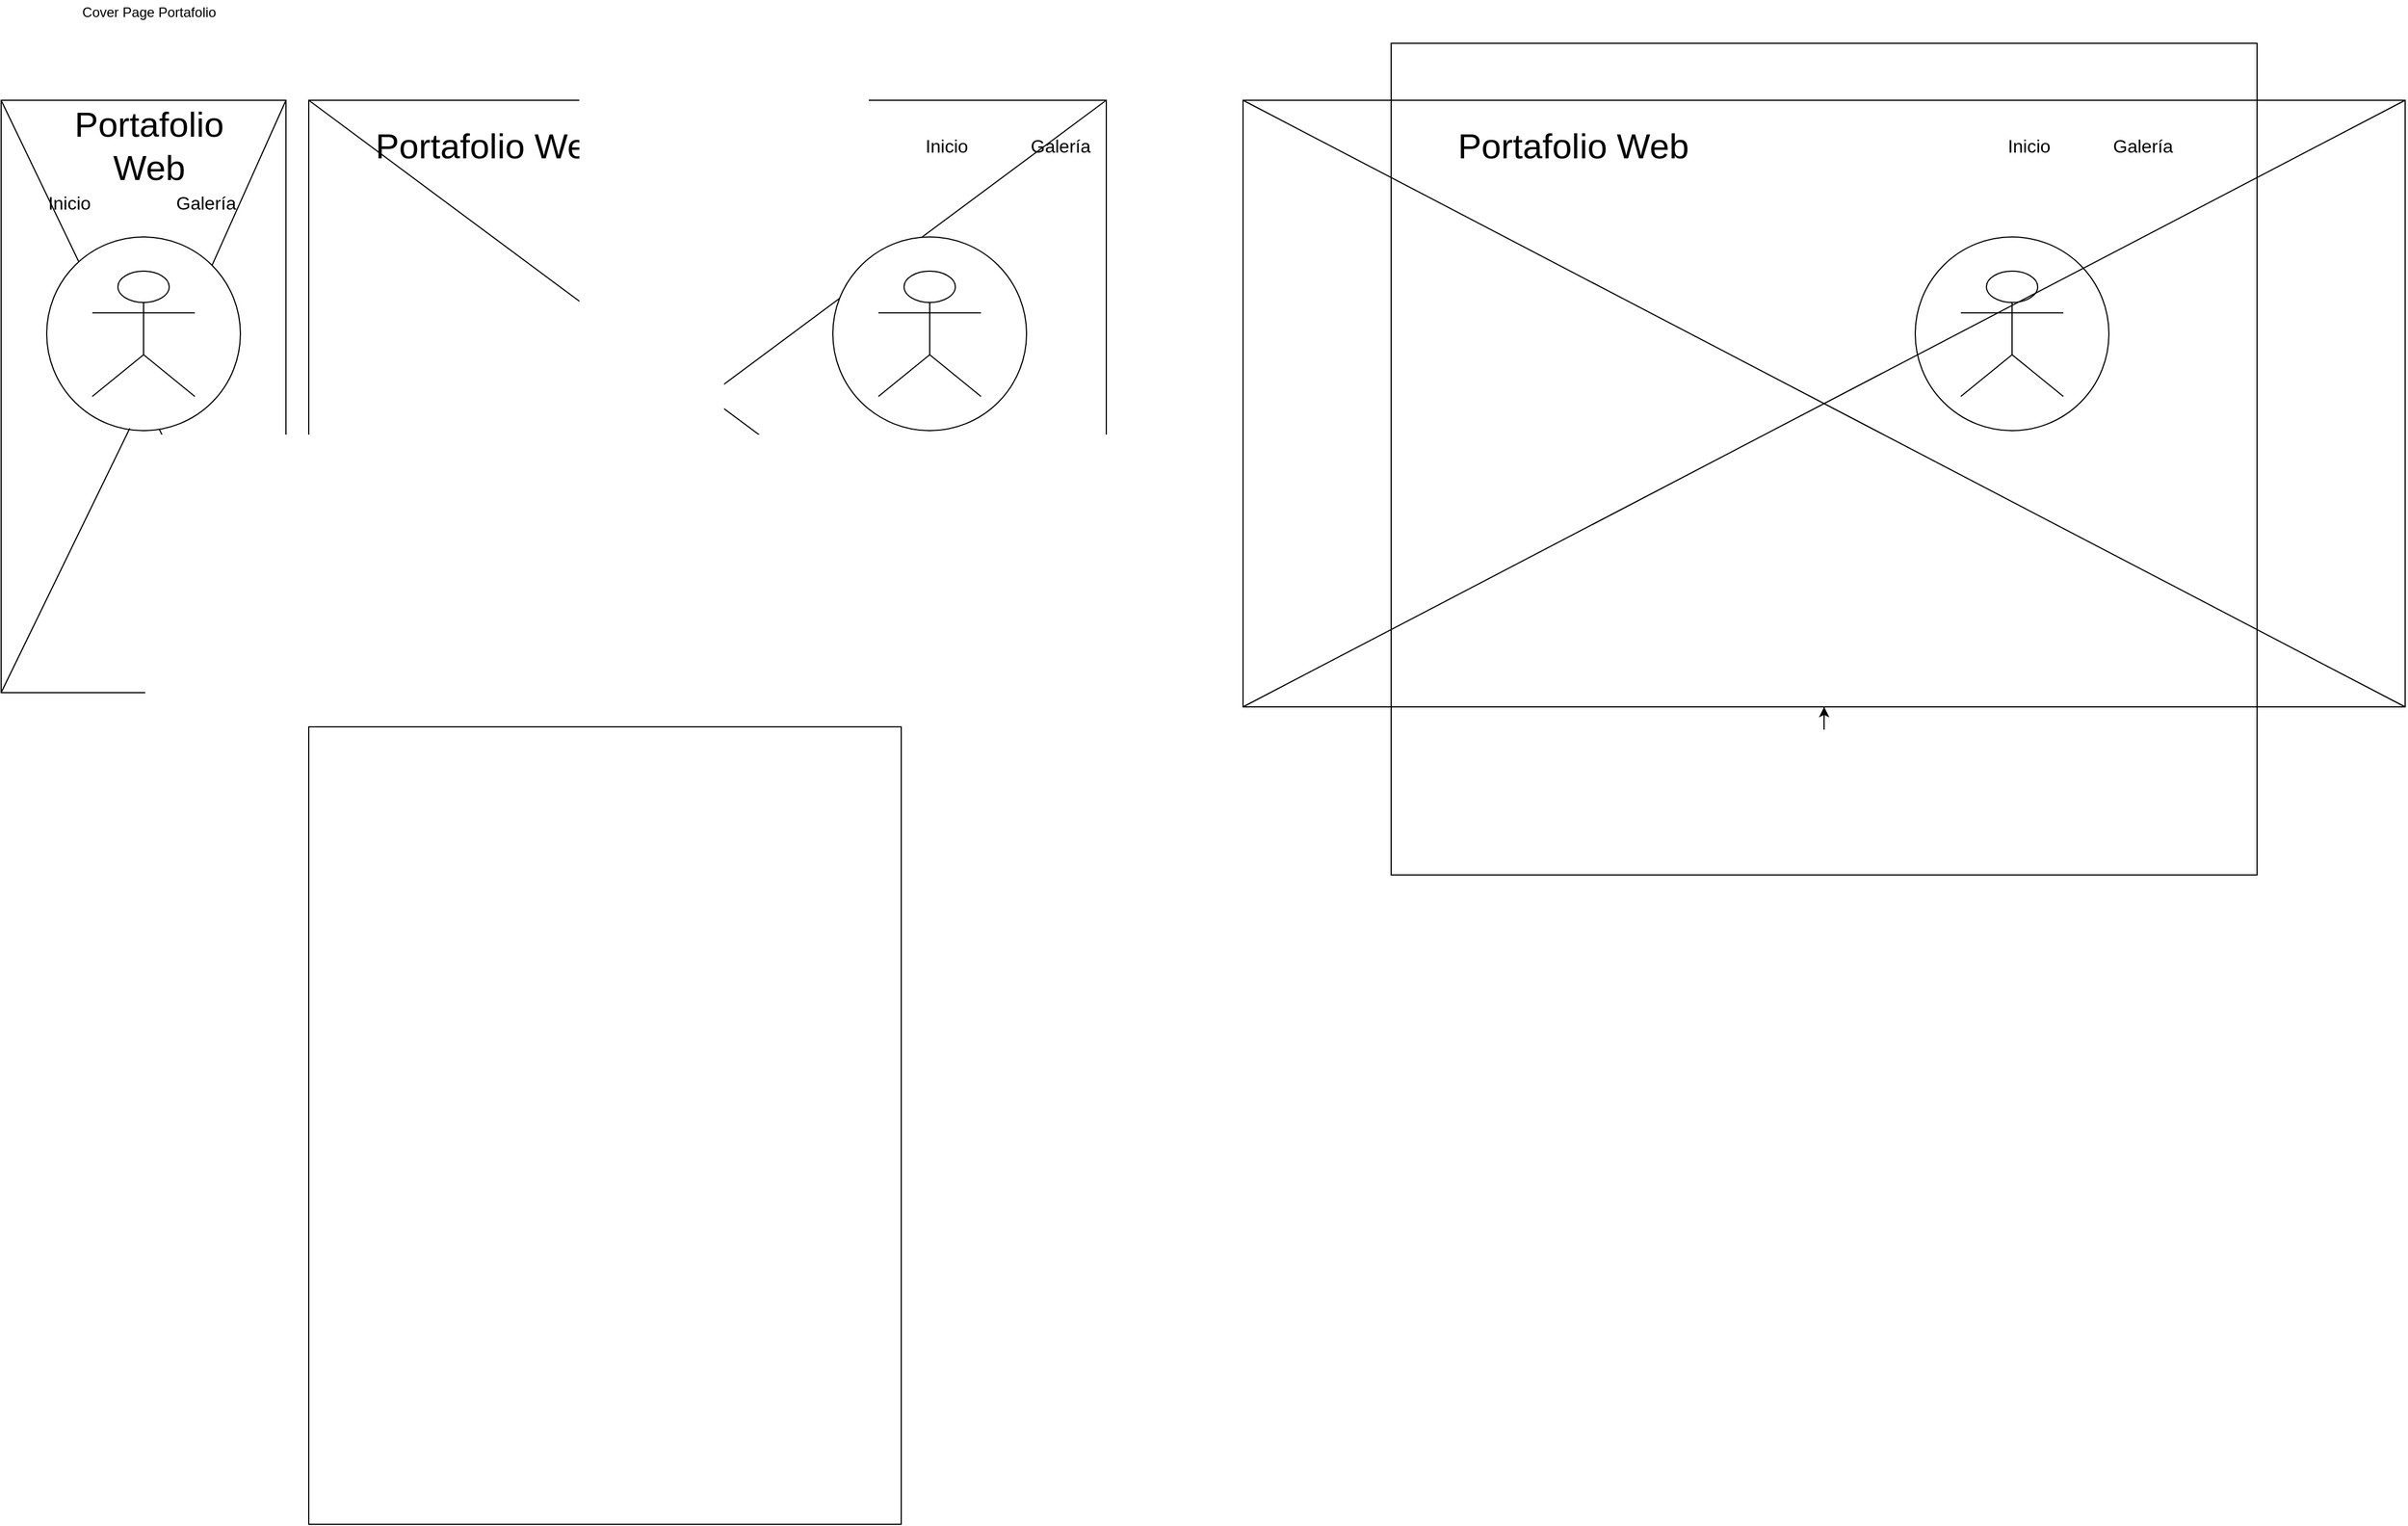 <mxfile version="14.1.8" type="device" pages="2"><diagram id="TVRLxBg_jeRX5fFNaOIJ" name="Page-1"><mxGraphModel dx="772" dy="566" grid="1" gridSize="10" guides="1" tooltips="1" connect="1" arrows="1" fold="1" page="1" pageScale="1" pageWidth="1100" pageHeight="850" math="0" shadow="0"><root><mxCell id="0"/><mxCell id="1" parent="0"/><mxCell id="LJBU-VAnCsG5Pyl1tN5j-1" value="" style="rounded=0;whiteSpace=wrap;html=1;" parent="1" vertex="1"><mxGeometry x="20" y="100" width="250" height="520" as="geometry"/></mxCell><mxCell id="LJBU-VAnCsG5Pyl1tN5j-2" value="" style="rounded=0;whiteSpace=wrap;html=1;" parent="1" vertex="1"><mxGeometry x="290" y="100" width="700" height="520" as="geometry"/></mxCell><mxCell id="LJBU-VAnCsG5Pyl1tN5j-4" value="" style="rounded=0;whiteSpace=wrap;html=1;rotation=90;" parent="1" vertex="1"><mxGeometry x="1353.75" y="-143.75" width="532.5" height="1020" as="geometry"/></mxCell><mxCell id="LJBU-VAnCsG5Pyl1tN5j-5" value="" style="rounded=0;whiteSpace=wrap;html=1;rotation=90;" parent="1" vertex="1"><mxGeometry x="200" y="740" width="700" height="520" as="geometry"/></mxCell><mxCell id="LJBU-VAnCsG5Pyl1tN5j-6" value="Cover Page Portafolio" style="text;html=1;strokeColor=none;fillColor=none;align=center;verticalAlign=middle;whiteSpace=wrap;rounded=0;" parent="1" vertex="1"><mxGeometry x="20" y="12.5" width="260" height="20" as="geometry"/></mxCell><mxCell id="LJBU-VAnCsG5Pyl1tN5j-8" value="" style="endArrow=none;html=1;exitX=1;exitY=0;exitDx=0;exitDy=0;" parent="1" source="LJBU-VAnCsG5Pyl1tN5j-10" edge="1"><mxGeometry width="50" height="50" relative="1" as="geometry"><mxPoint x="220" y="150" as="sourcePoint"/><mxPoint x="270" y="100" as="targetPoint"/></mxGeometry></mxCell><mxCell id="LJBU-VAnCsG5Pyl1tN5j-9" value="" style="endArrow=none;html=1;exitX=1;exitY=1;exitDx=0;exitDy=0;entryX=0;entryY=0;entryDx=0;entryDy=0;" parent="1" source="LJBU-VAnCsG5Pyl1tN5j-1" target="LJBU-VAnCsG5Pyl1tN5j-1" edge="1"><mxGeometry width="50" height="50" relative="1" as="geometry"><mxPoint x="30" y="630.0" as="sourcePoint"/><mxPoint x="280" y="110" as="targetPoint"/></mxGeometry></mxCell><mxCell id="LJBU-VAnCsG5Pyl1tN5j-10" value="" style="ellipse;whiteSpace=wrap;html=1;aspect=fixed;" parent="1" vertex="1"><mxGeometry x="60" y="220" width="170" height="170" as="geometry"/></mxCell><mxCell id="LJBU-VAnCsG5Pyl1tN5j-11" value="" style="endArrow=none;html=1;exitX=0;exitY=1;exitDx=0;exitDy=0;entryX=0.429;entryY=0.988;entryDx=0;entryDy=0;entryPerimeter=0;" parent="1" source="LJBU-VAnCsG5Pyl1tN5j-1" target="LJBU-VAnCsG5Pyl1tN5j-10" edge="1"><mxGeometry width="50" height="50" relative="1" as="geometry"><mxPoint x="20" y="620.0" as="sourcePoint"/><mxPoint x="270" y="100" as="targetPoint"/></mxGeometry></mxCell><mxCell id="LJBU-VAnCsG5Pyl1tN5j-12" value="" style="shape=umlActor;verticalLabelPosition=bottom;verticalAlign=top;html=1;outlineConnect=0;" parent="1" vertex="1"><mxGeometry x="100" y="250" width="90" height="110" as="geometry"/></mxCell><mxCell id="LJBU-VAnCsG5Pyl1tN5j-15" value="Portafolio Web" style="text;html=1;strokeColor=none;fillColor=none;align=center;verticalAlign=middle;whiteSpace=wrap;rounded=0;fontSize=31;" parent="1" vertex="1"><mxGeometry x="70" y="130" width="160" height="20" as="geometry"/></mxCell><mxCell id="LJBU-VAnCsG5Pyl1tN5j-16" value="Inicio" style="text;html=1;strokeColor=none;fillColor=none;align=center;verticalAlign=middle;whiteSpace=wrap;rounded=0;fontSize=16;" parent="1" vertex="1"><mxGeometry x="60" y="180" width="40" height="20" as="geometry"/></mxCell><mxCell id="LJBU-VAnCsG5Pyl1tN5j-17" value="Galería" style="text;html=1;strokeColor=none;fillColor=none;align=center;verticalAlign=middle;whiteSpace=wrap;rounded=0;fontSize=16;" parent="1" vertex="1"><mxGeometry x="180" y="180" width="40" height="20" as="geometry"/></mxCell><mxCell id="LJBU-VAnCsG5Pyl1tN5j-20" value="Portafolio Web" style="text;html=1;strokeColor=none;fillColor=none;align=center;verticalAlign=middle;whiteSpace=wrap;rounded=0;fontSize=31;" parent="1" vertex="1"><mxGeometry x="310" y="130" width="280" height="20" as="geometry"/></mxCell><mxCell id="LJBU-VAnCsG5Pyl1tN5j-21" value="Inicio" style="text;html=1;strokeColor=none;fillColor=none;align=center;verticalAlign=middle;whiteSpace=wrap;rounded=0;fontSize=16;" parent="1" vertex="1"><mxGeometry x="830" y="130" width="40" height="20" as="geometry"/></mxCell><mxCell id="LJBU-VAnCsG5Pyl1tN5j-22" value="Galería" style="text;html=1;strokeColor=none;fillColor=none;align=center;verticalAlign=middle;whiteSpace=wrap;rounded=0;fontSize=16;" parent="1" vertex="1"><mxGeometry x="930" y="130" width="40" height="20" as="geometry"/></mxCell><mxCell id="LJBU-VAnCsG5Pyl1tN5j-23" value="" style="endArrow=none;html=1;fontSize=16;entryX=0;entryY=0;entryDx=0;entryDy=0;exitX=1;exitY=1;exitDx=0;exitDy=0;" parent="1" source="LJBU-VAnCsG5Pyl1tN5j-2" target="LJBU-VAnCsG5Pyl1tN5j-2" edge="1"><mxGeometry width="50" height="50" relative="1" as="geometry"><mxPoint x="620" y="320" as="sourcePoint"/><mxPoint x="670" y="270" as="targetPoint"/></mxGeometry></mxCell><mxCell id="LJBU-VAnCsG5Pyl1tN5j-24" value="" style="endArrow=none;html=1;fontSize=16;entryX=1;entryY=0;entryDx=0;entryDy=0;exitX=0;exitY=1;exitDx=0;exitDy=0;" parent="1" source="LJBU-VAnCsG5Pyl1tN5j-2" target="LJBU-VAnCsG5Pyl1tN5j-2" edge="1"><mxGeometry width="50" height="50" relative="1" as="geometry"><mxPoint x="620" y="320" as="sourcePoint"/><mxPoint x="670" y="270" as="targetPoint"/></mxGeometry></mxCell><mxCell id="LJBU-VAnCsG5Pyl1tN5j-25" style="edgeStyle=orthogonalEdgeStyle;rounded=0;orthogonalLoop=1;jettySize=auto;html=1;exitX=1;exitY=0.5;exitDx=0;exitDy=0;fontSize=16;" parent="1" source="LJBU-VAnCsG5Pyl1tN5j-4" target="LJBU-VAnCsG5Pyl1tN5j-4" edge="1"><mxGeometry relative="1" as="geometry"/></mxCell><mxCell id="LJBU-VAnCsG5Pyl1tN5j-26" value="" style="ellipse;whiteSpace=wrap;html=1;aspect=fixed;" parent="1" vertex="1"><mxGeometry x="750" y="220" width="170" height="170" as="geometry"/></mxCell><mxCell id="LJBU-VAnCsG5Pyl1tN5j-27" value="" style="shape=umlActor;verticalLabelPosition=bottom;verticalAlign=top;html=1;outlineConnect=0;" parent="1" vertex="1"><mxGeometry x="790" y="250" width="90" height="110" as="geometry"/></mxCell><mxCell id="LJBU-VAnCsG5Pyl1tN5j-28" value="Portafolio Web" style="text;html=1;strokeColor=none;fillColor=none;align=center;verticalAlign=middle;whiteSpace=wrap;rounded=0;fontSize=31;" parent="1" vertex="1"><mxGeometry x="1260" y="130" width="280" height="20" as="geometry"/></mxCell><mxCell id="LJBU-VAnCsG5Pyl1tN5j-29" value="Inicio" style="text;html=1;strokeColor=none;fillColor=none;align=center;verticalAlign=middle;whiteSpace=wrap;rounded=0;fontSize=16;" parent="1" vertex="1"><mxGeometry x="1780" y="130" width="40" height="20" as="geometry"/></mxCell><mxCell id="LJBU-VAnCsG5Pyl1tN5j-30" value="Galería" style="text;html=1;strokeColor=none;fillColor=none;align=center;verticalAlign=middle;whiteSpace=wrap;rounded=0;fontSize=16;" parent="1" vertex="1"><mxGeometry x="1880" y="130" width="40" height="20" as="geometry"/></mxCell><mxCell id="LJBU-VAnCsG5Pyl1tN5j-31" value="" style="ellipse;whiteSpace=wrap;html=1;aspect=fixed;" parent="1" vertex="1"><mxGeometry x="1700" y="220" width="170" height="170" as="geometry"/></mxCell><mxCell id="LJBU-VAnCsG5Pyl1tN5j-32" value="" style="shape=umlActor;verticalLabelPosition=bottom;verticalAlign=top;html=1;outlineConnect=0;" parent="1" vertex="1"><mxGeometry x="1740" y="250" width="90" height="110" as="geometry"/></mxCell><mxCell id="LJBU-VAnCsG5Pyl1tN5j-33" value="" style="endArrow=none;html=1;fontSize=16;entryX=0;entryY=1;entryDx=0;entryDy=0;exitX=1;exitY=0;exitDx=0;exitDy=0;" parent="1" source="LJBU-VAnCsG5Pyl1tN5j-4" target="LJBU-VAnCsG5Pyl1tN5j-4" edge="1"><mxGeometry width="50" height="50" relative="1" as="geometry"><mxPoint x="1460" y="490" as="sourcePoint"/><mxPoint x="1510" y="440" as="targetPoint"/></mxGeometry></mxCell><mxCell id="LJBU-VAnCsG5Pyl1tN5j-34" value="" style="endArrow=none;html=1;fontSize=16;exitX=1;exitY=1;exitDx=0;exitDy=0;entryX=0;entryY=0;entryDx=0;entryDy=0;" parent="1" source="LJBU-VAnCsG5Pyl1tN5j-4" target="LJBU-VAnCsG5Pyl1tN5j-4" edge="1"><mxGeometry width="50" height="50" relative="1" as="geometry"><mxPoint x="1460" y="490" as="sourcePoint"/><mxPoint x="1510" y="440" as="targetPoint"/></mxGeometry></mxCell><mxCell id="LJBU-VAnCsG5Pyl1tN5j-35" value="" style="rounded=0;whiteSpace=wrap;html=1;fontSize=16;fillColor=none;" parent="1" vertex="1"><mxGeometry x="1240" y="50" width="760" height="730" as="geometry"/></mxCell></root></mxGraphModel></diagram><diagram id="CzFK2SuCrc2GGHjDIna0" name="Page-2"><mxGraphModel dx="772" dy="566" grid="1" gridSize="10" guides="1" tooltips="1" connect="1" arrows="1" fold="1" page="1" pageScale="1" pageWidth="1100" pageHeight="850" math="0" shadow="0"><root><mxCell id="Nrn2BLaPttFLPvRdKct8-0"/><mxCell id="Nrn2BLaPttFLPvRdKct8-1" parent="Nrn2BLaPttFLPvRdKct8-0"/></root></mxGraphModel></diagram></mxfile>